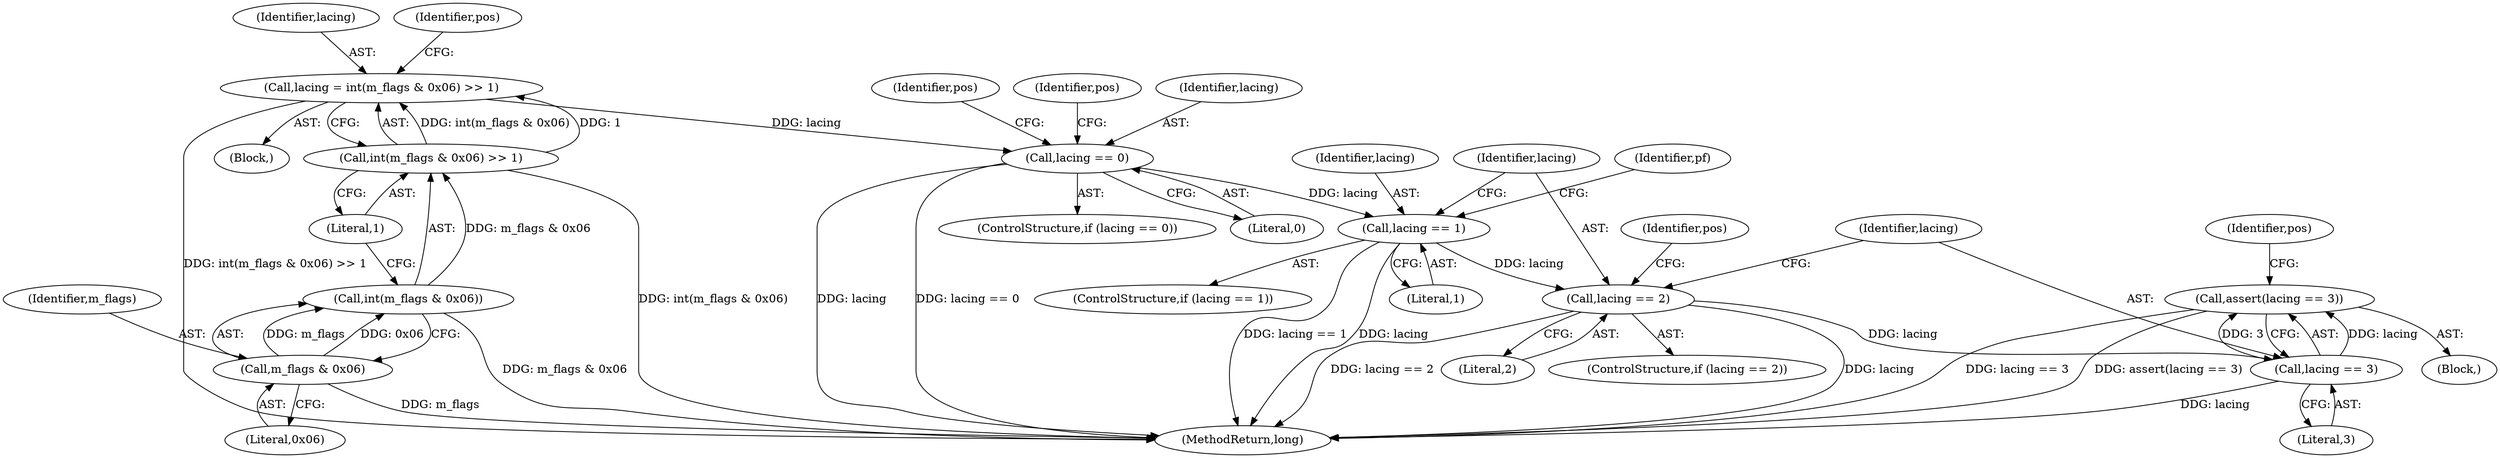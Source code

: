 digraph "0_Android_cc274e2abe8b2a6698a5c47d8aa4bb45f1f9538d_33@API" {
"1000699" [label="(Call,assert(lacing == 3))"];
"1000700" [label="(Call,lacing == 3)"];
"1000598" [label="(Call,lacing == 2)"];
"1000384" [label="(Call,lacing == 1)"];
"1000273" [label="(Call,lacing == 0)"];
"1000262" [label="(Call,lacing = int(m_flags & 0x06) >> 1)"];
"1000264" [label="(Call,int(m_flags & 0x06) >> 1)"];
"1000265" [label="(Call,int(m_flags & 0x06))"];
"1000266" [label="(Call,m_flags & 0x06)"];
"1000267" [label="(Identifier,m_flags)"];
"1000336" [label="(Identifier,pos)"];
"1000385" [label="(Identifier,lacing)"];
"1000598" [label="(Call,lacing == 2)"];
"1000599" [label="(Identifier,lacing)"];
"1000275" [label="(Literal,0)"];
"1000279" [label="(Identifier,pos)"];
"1000265" [label="(Call,int(m_flags & 0x06))"];
"1000600" [label="(Literal,2)"];
"1000597" [label="(ControlStructure,if (lacing == 2))"];
"1000263" [label="(Identifier,lacing)"];
"1000123" [label="(Block,)"];
"1000383" [label="(ControlStructure,if (lacing == 1))"];
"1001066" [label="(MethodReturn,long)"];
"1000390" [label="(Identifier,pf)"];
"1000264" [label="(Call,int(m_flags & 0x06) >> 1)"];
"1000386" [label="(Literal,1)"];
"1000699" [label="(Call,assert(lacing == 3))"];
"1000604" [label="(Identifier,pos)"];
"1000269" [label="(Literal,1)"];
"1000272" [label="(ControlStructure,if (lacing == 0))"];
"1000266" [label="(Call,m_flags & 0x06)"];
"1000384" [label="(Call,lacing == 1)"];
"1000273" [label="(Call,lacing == 0)"];
"1000698" [label="(Block,)"];
"1000271" [label="(Identifier,pos)"];
"1000702" [label="(Literal,3)"];
"1000701" [label="(Identifier,lacing)"];
"1000268" [label="(Literal,0x06)"];
"1000262" [label="(Call,lacing = int(m_flags & 0x06) >> 1)"];
"1000705" [label="(Identifier,pos)"];
"1000274" [label="(Identifier,lacing)"];
"1000700" [label="(Call,lacing == 3)"];
"1000699" -> "1000698"  [label="AST: "];
"1000699" -> "1000700"  [label="CFG: "];
"1000700" -> "1000699"  [label="AST: "];
"1000705" -> "1000699"  [label="CFG: "];
"1000699" -> "1001066"  [label="DDG: lacing == 3"];
"1000699" -> "1001066"  [label="DDG: assert(lacing == 3)"];
"1000700" -> "1000699"  [label="DDG: lacing"];
"1000700" -> "1000699"  [label="DDG: 3"];
"1000700" -> "1000702"  [label="CFG: "];
"1000701" -> "1000700"  [label="AST: "];
"1000702" -> "1000700"  [label="AST: "];
"1000700" -> "1001066"  [label="DDG: lacing"];
"1000598" -> "1000700"  [label="DDG: lacing"];
"1000598" -> "1000597"  [label="AST: "];
"1000598" -> "1000600"  [label="CFG: "];
"1000599" -> "1000598"  [label="AST: "];
"1000600" -> "1000598"  [label="AST: "];
"1000604" -> "1000598"  [label="CFG: "];
"1000701" -> "1000598"  [label="CFG: "];
"1000598" -> "1001066"  [label="DDG: lacing"];
"1000598" -> "1001066"  [label="DDG: lacing == 2"];
"1000384" -> "1000598"  [label="DDG: lacing"];
"1000384" -> "1000383"  [label="AST: "];
"1000384" -> "1000386"  [label="CFG: "];
"1000385" -> "1000384"  [label="AST: "];
"1000386" -> "1000384"  [label="AST: "];
"1000390" -> "1000384"  [label="CFG: "];
"1000599" -> "1000384"  [label="CFG: "];
"1000384" -> "1001066"  [label="DDG: lacing == 1"];
"1000384" -> "1001066"  [label="DDG: lacing"];
"1000273" -> "1000384"  [label="DDG: lacing"];
"1000273" -> "1000272"  [label="AST: "];
"1000273" -> "1000275"  [label="CFG: "];
"1000274" -> "1000273"  [label="AST: "];
"1000275" -> "1000273"  [label="AST: "];
"1000279" -> "1000273"  [label="CFG: "];
"1000336" -> "1000273"  [label="CFG: "];
"1000273" -> "1001066"  [label="DDG: lacing"];
"1000273" -> "1001066"  [label="DDG: lacing == 0"];
"1000262" -> "1000273"  [label="DDG: lacing"];
"1000262" -> "1000123"  [label="AST: "];
"1000262" -> "1000264"  [label="CFG: "];
"1000263" -> "1000262"  [label="AST: "];
"1000264" -> "1000262"  [label="AST: "];
"1000271" -> "1000262"  [label="CFG: "];
"1000262" -> "1001066"  [label="DDG: int(m_flags & 0x06) >> 1"];
"1000264" -> "1000262"  [label="DDG: int(m_flags & 0x06)"];
"1000264" -> "1000262"  [label="DDG: 1"];
"1000264" -> "1000269"  [label="CFG: "];
"1000265" -> "1000264"  [label="AST: "];
"1000269" -> "1000264"  [label="AST: "];
"1000264" -> "1001066"  [label="DDG: int(m_flags & 0x06)"];
"1000265" -> "1000264"  [label="DDG: m_flags & 0x06"];
"1000265" -> "1000266"  [label="CFG: "];
"1000266" -> "1000265"  [label="AST: "];
"1000269" -> "1000265"  [label="CFG: "];
"1000265" -> "1001066"  [label="DDG: m_flags & 0x06"];
"1000266" -> "1000265"  [label="DDG: m_flags"];
"1000266" -> "1000265"  [label="DDG: 0x06"];
"1000266" -> "1000268"  [label="CFG: "];
"1000267" -> "1000266"  [label="AST: "];
"1000268" -> "1000266"  [label="AST: "];
"1000266" -> "1001066"  [label="DDG: m_flags"];
}
